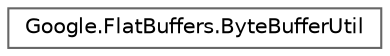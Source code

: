 digraph "Graphical Class Hierarchy"
{
 // LATEX_PDF_SIZE
  bgcolor="transparent";
  edge [fontname=Helvetica,fontsize=10,labelfontname=Helvetica,labelfontsize=10];
  node [fontname=Helvetica,fontsize=10,shape=box,height=0.2,width=0.4];
  rankdir="LR";
  Node0 [id="Node000000",label="Google.FlatBuffers.ByteBufferUtil",height=0.2,width=0.4,color="grey40", fillcolor="white", style="filled",URL="$classGoogle_1_1FlatBuffers_1_1ByteBufferUtil.html",tooltip="Class that collects utility functions around ByteBuffer."];
}
